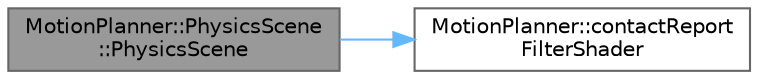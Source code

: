 digraph "MotionPlanner::PhysicsScene::PhysicsScene"
{
 // LATEX_PDF_SIZE
  bgcolor="transparent";
  edge [fontname=Helvetica,fontsize=10,labelfontname=Helvetica,labelfontsize=10];
  node [fontname=Helvetica,fontsize=10,shape=box,height=0.2,width=0.4];
  rankdir="LR";
  Node1 [label="MotionPlanner::PhysicsScene\l::PhysicsScene",height=0.2,width=0.4,color="gray40", fillcolor="grey60", style="filled", fontcolor="black",tooltip=" "];
  Node1 -> Node2 [color="steelblue1",style="solid"];
  Node2 [label="MotionPlanner::contactReport\lFilterShader",height=0.2,width=0.4,color="grey40", fillcolor="white", style="filled",URL="$namespace_motion_planner.html#ad4ae6712ddc24ddce9c909462c03b27f",tooltip=" "];
}
